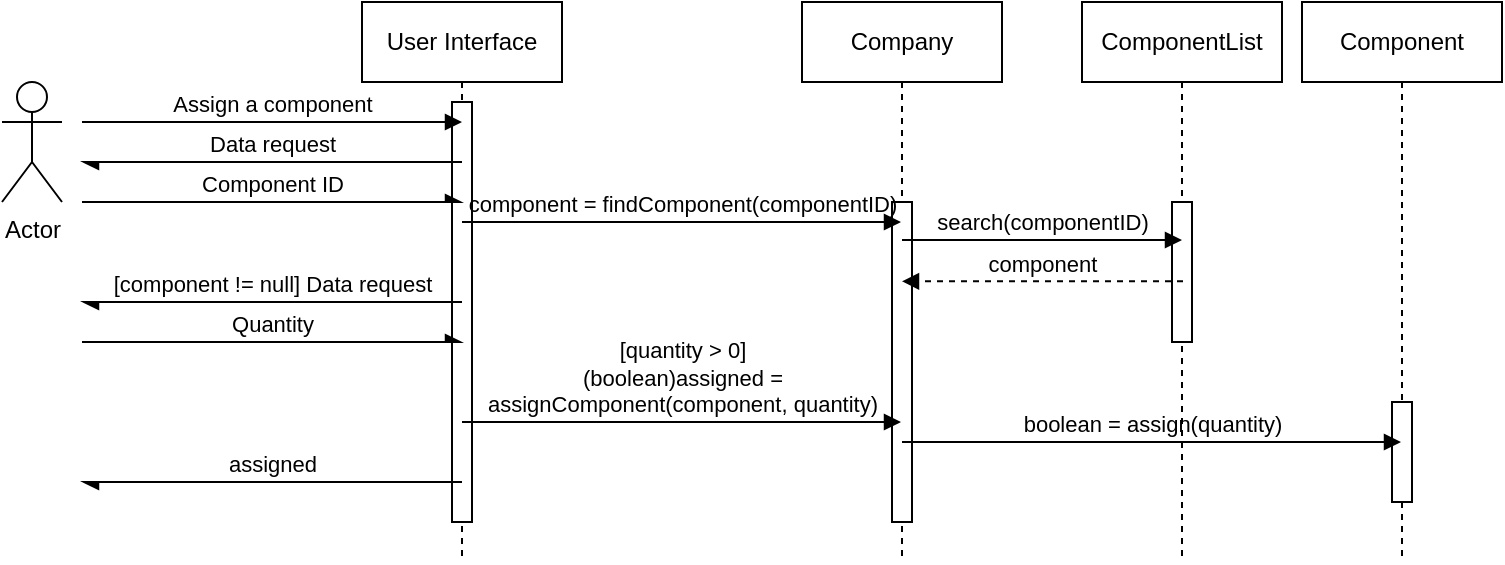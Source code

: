 <mxfile version="13.9.1" type="device"><diagram id="fXJ5QZ8hqLohVMF875_0" name="Page-1"><mxGraphModel dx="981" dy="561" grid="1" gridSize="10" guides="1" tooltips="1" connect="1" arrows="1" fold="1" page="1" pageScale="1" pageWidth="850" pageHeight="1100" math="0" shadow="0"><root><mxCell id="0"/><mxCell id="1" parent="0"/><mxCell id="XqSXy6HcLHkcVm8P5ofb-1" value="Actor" style="shape=umlActor;verticalLabelPosition=bottom;verticalAlign=top;html=1;fillColor=none;" vertex="1" parent="1"><mxGeometry x="440" y="470" width="30" height="60" as="geometry"/></mxCell><mxCell id="XqSXy6HcLHkcVm8P5ofb-2" value="Company" style="shape=umlLifeline;perimeter=lifelinePerimeter;whiteSpace=wrap;html=1;container=1;collapsible=0;recursiveResize=0;outlineConnect=0;fillColor=none;" vertex="1" parent="1"><mxGeometry x="840" y="430" width="100" height="280" as="geometry"/></mxCell><mxCell id="XqSXy6HcLHkcVm8P5ofb-3" value="" style="html=1;points=[];perimeter=orthogonalPerimeter;fontFamily=Helvetica;" vertex="1" parent="XqSXy6HcLHkcVm8P5ofb-2"><mxGeometry x="45" y="100" width="10" height="160" as="geometry"/></mxCell><mxCell id="XqSXy6HcLHkcVm8P5ofb-4" value="ComponentList" style="shape=umlLifeline;perimeter=lifelinePerimeter;whiteSpace=wrap;html=1;container=1;collapsible=0;recursiveResize=0;outlineConnect=0;fillColor=none;" vertex="1" parent="1"><mxGeometry x="980" y="430" width="100" height="280" as="geometry"/></mxCell><mxCell id="XqSXy6HcLHkcVm8P5ofb-5" value="" style="html=1;points=[];perimeter=orthogonalPerimeter;fontFamily=Helvetica;" vertex="1" parent="XqSXy6HcLHkcVm8P5ofb-4"><mxGeometry x="45" y="100" width="10" height="70" as="geometry"/></mxCell><mxCell id="XqSXy6HcLHkcVm8P5ofb-7" value="User Interface" style="shape=umlLifeline;perimeter=lifelinePerimeter;whiteSpace=wrap;html=1;container=1;collapsible=0;recursiveResize=0;outlineConnect=0;" vertex="1" parent="1"><mxGeometry x="620" y="430" width="100" height="280" as="geometry"/></mxCell><mxCell id="XqSXy6HcLHkcVm8P5ofb-8" value="" style="html=1;points=[];perimeter=orthogonalPerimeter;" vertex="1" parent="XqSXy6HcLHkcVm8P5ofb-7"><mxGeometry x="45" y="50" width="10" height="210" as="geometry"/></mxCell><mxCell id="XqSXy6HcLHkcVm8P5ofb-9" value="Assign a component" style="html=1;verticalAlign=bottom;startArrow=none;startFill=0;endArrow=block;startSize=8;fontFamily=Helvetica;labelBackgroundColor=none;" edge="1" parent="1"><mxGeometry width="60" relative="1" as="geometry"><mxPoint x="480" y="490" as="sourcePoint"/><mxPoint x="670" y="490" as="targetPoint"/></mxGeometry></mxCell><mxCell id="XqSXy6HcLHkcVm8P5ofb-10" value="Component ID" style="html=1;verticalAlign=bottom;endArrow=async;fontFamily=Helvetica;endFill=1;labelBackgroundColor=none;" edge="1" parent="1"><mxGeometry width="80" relative="1" as="geometry"><mxPoint x="480" y="530" as="sourcePoint"/><mxPoint x="670" y="530" as="targetPoint"/></mxGeometry></mxCell><mxCell id="XqSXy6HcLHkcVm8P5ofb-11" value="Data request" style="html=1;verticalAlign=bottom;endArrow=async;fontFamily=Helvetica;endFill=1;labelBackgroundColor=none;" edge="1" parent="1"><mxGeometry width="80" relative="1" as="geometry"><mxPoint x="670" y="510" as="sourcePoint"/><mxPoint x="480" y="510" as="targetPoint"/></mxGeometry></mxCell><mxCell id="XqSXy6HcLHkcVm8P5ofb-12" value="assigned" style="html=1;verticalAlign=bottom;endArrow=async;fontFamily=Helvetica;endFill=1;labelBackgroundColor=none;" edge="1" parent="1"><mxGeometry width="80" relative="1" as="geometry"><mxPoint x="670" y="670" as="sourcePoint"/><mxPoint x="480" y="670" as="targetPoint"/></mxGeometry></mxCell><mxCell id="XqSXy6HcLHkcVm8P5ofb-20" value="component = findComponent(componentID)" style="html=1;verticalAlign=bottom;endArrow=block;fontFamily=Helvetica;labelBackgroundColor=none;" edge="1" parent="1" target="XqSXy6HcLHkcVm8P5ofb-2"><mxGeometry width="80" relative="1" as="geometry"><mxPoint x="670" y="540" as="sourcePoint"/><mxPoint x="860" y="540" as="targetPoint"/></mxGeometry></mxCell><mxCell id="XqSXy6HcLHkcVm8P5ofb-21" value="search(componentID)" style="html=1;verticalAlign=bottom;endArrow=block;fontFamily=Helvetica;labelBackgroundColor=none;" edge="1" parent="1"><mxGeometry width="80" relative="1" as="geometry"><mxPoint x="890" y="549" as="sourcePoint"/><mxPoint x="1030" y="549" as="targetPoint"/></mxGeometry></mxCell><mxCell id="XqSXy6HcLHkcVm8P5ofb-22" value="component" style="html=1;verticalAlign=bottom;endArrow=block;fontFamily=Helvetica;dashed=1;labelBackgroundColor=none;" edge="1" parent="1"><mxGeometry width="80" relative="1" as="geometry"><mxPoint x="1030.5" y="569.66" as="sourcePoint"/><mxPoint x="890" y="569.66" as="targetPoint"/></mxGeometry></mxCell><mxCell id="XqSXy6HcLHkcVm8P5ofb-23" value="&lt;div&gt;[component != null] Data request&lt;/div&gt;" style="html=1;verticalAlign=bottom;endArrow=async;fontFamily=Helvetica;endFill=1;labelBackgroundColor=none;" edge="1" parent="1"><mxGeometry width="80" relative="1" as="geometry"><mxPoint x="670" y="580" as="sourcePoint"/><mxPoint x="480" y="580" as="targetPoint"/></mxGeometry></mxCell><mxCell id="XqSXy6HcLHkcVm8P5ofb-24" value="Quantity" style="html=1;verticalAlign=bottom;endArrow=async;fontFamily=Helvetica;endFill=1;labelBackgroundColor=none;" edge="1" parent="1"><mxGeometry width="80" relative="1" as="geometry"><mxPoint x="480" y="600" as="sourcePoint"/><mxPoint x="670" y="600" as="targetPoint"/></mxGeometry></mxCell><mxCell id="XqSXy6HcLHkcVm8P5ofb-25" value="&lt;div&gt;[quantity &amp;gt; 0]&lt;/div&gt;&lt;div&gt;(boolean)assigned = &lt;br&gt;&lt;/div&gt;&lt;div&gt;assignComponent(component, quantity)&lt;/div&gt;" style="html=1;verticalAlign=bottom;endArrow=block;fontFamily=Helvetica;labelBackgroundColor=none;" edge="1" parent="1"><mxGeometry width="80" relative="1" as="geometry"><mxPoint x="670" y="640" as="sourcePoint"/><mxPoint x="889.5" y="640" as="targetPoint"/></mxGeometry></mxCell><mxCell id="XqSXy6HcLHkcVm8P5ofb-26" value="Component" style="shape=umlLifeline;perimeter=lifelinePerimeter;whiteSpace=wrap;html=1;container=1;collapsible=0;recursiveResize=0;outlineConnect=0;" vertex="1" parent="1"><mxGeometry x="1090" y="430" width="100" height="280" as="geometry"/></mxCell><mxCell id="XqSXy6HcLHkcVm8P5ofb-27" value="" style="html=1;points=[];perimeter=orthogonalPerimeter;" vertex="1" parent="XqSXy6HcLHkcVm8P5ofb-26"><mxGeometry x="45" y="200" width="10" height="50" as="geometry"/></mxCell><mxCell id="XqSXy6HcLHkcVm8P5ofb-28" value="boolean = assign(quantity)" style="html=1;verticalAlign=bottom;endArrow=block;fontFamily=Helvetica;labelBackgroundColor=none;" edge="1" parent="1" target="XqSXy6HcLHkcVm8P5ofb-26"><mxGeometry width="80" relative="1" as="geometry"><mxPoint x="890" y="650" as="sourcePoint"/><mxPoint x="1030" y="650" as="targetPoint"/></mxGeometry></mxCell></root></mxGraphModel></diagram></mxfile>
